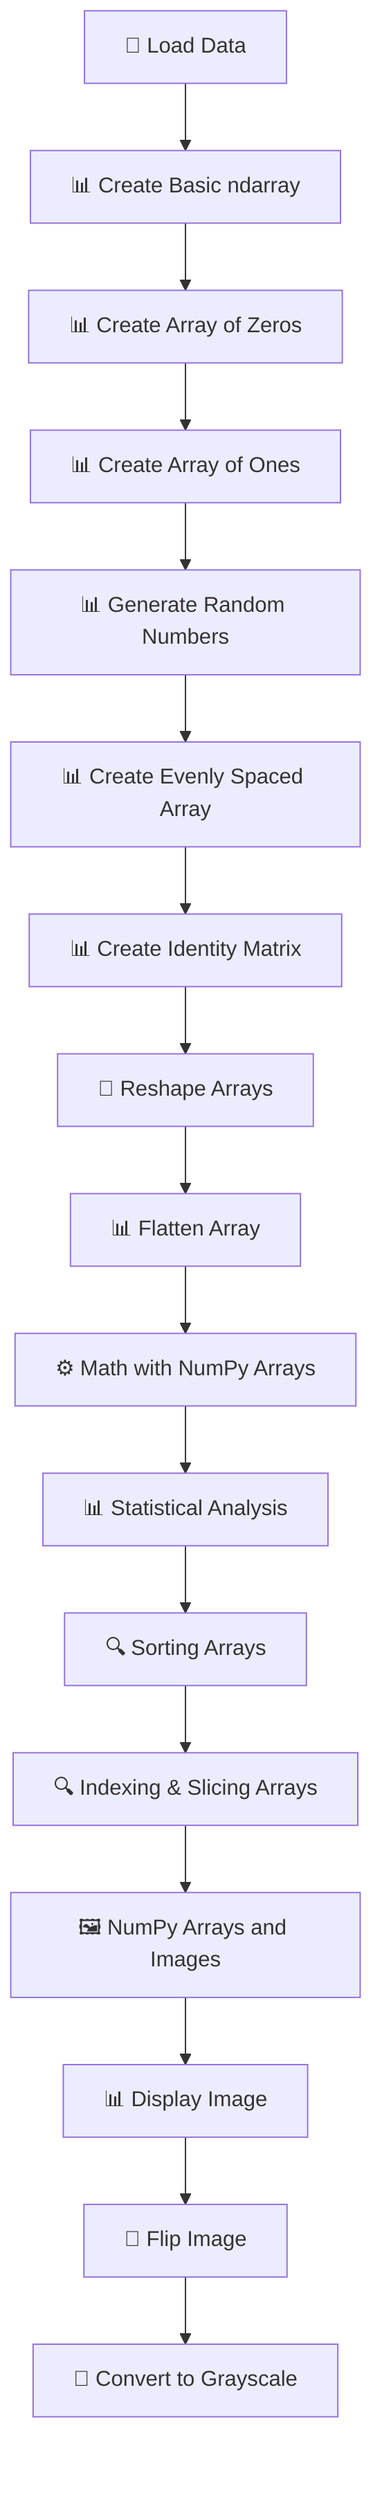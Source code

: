 flowchart TD
    A["📂 Load Data"] --> B["📊 Create Basic ndarray"]
    B --> C["📊 Create Array of Zeros"]
    C --> D["📊 Create Array of Ones"]
    D --> E["📊 Generate Random Numbers"]
    E --> F["📊 Create Evenly Spaced Array"]
    F --> G["📊 Create Identity Matrix"]
    G --> H["🔁 Reshape Arrays"]
    H --> I["📊 Flatten Array"]
    I --> J["⚙️ Math with NumPy Arrays"]
    J --> K["📊 Statistical Analysis"]
    K --> L["🔍 Sorting Arrays"]
    L --> M["🔍 Indexing & Slicing Arrays"]
    M --> N["🖼️ NumPy Arrays and Images"]
    N --> O["📊 Display Image"]
    O --> P["🔄 Flip Image"]
    P --> Q["🔄 Convert to Grayscale"]